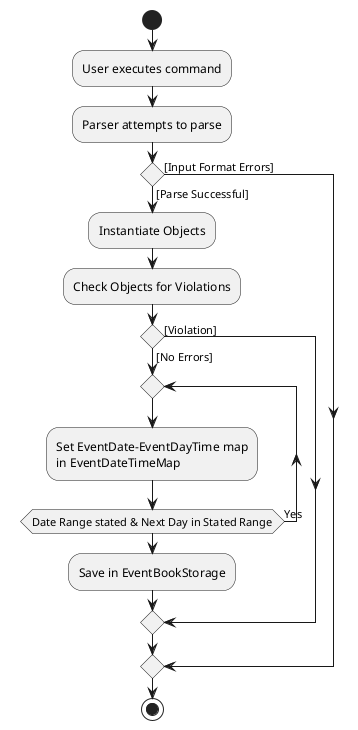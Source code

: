 @startuml
start
:User executes command;
:Parser attempts to parse;
'Since the beta syntax does not support placing the condition outside the
'diamond we place it as the true branch instead.

if () then ([Parse Successful])
    :Instantiate Objects;
    :Check Objects for Violations;
    if() then ([No Errors])
    repeat
    :Set EventDate-EventDayTime map
    in EventDateTimeMap;
    repeat while (Date Range stated & Next Day in Stated Range) is (Yes)
    :Save in EventBookStorage;
    else([Violation])
    endif
else ([Input Format Errors])
endif
stop
@enduml
